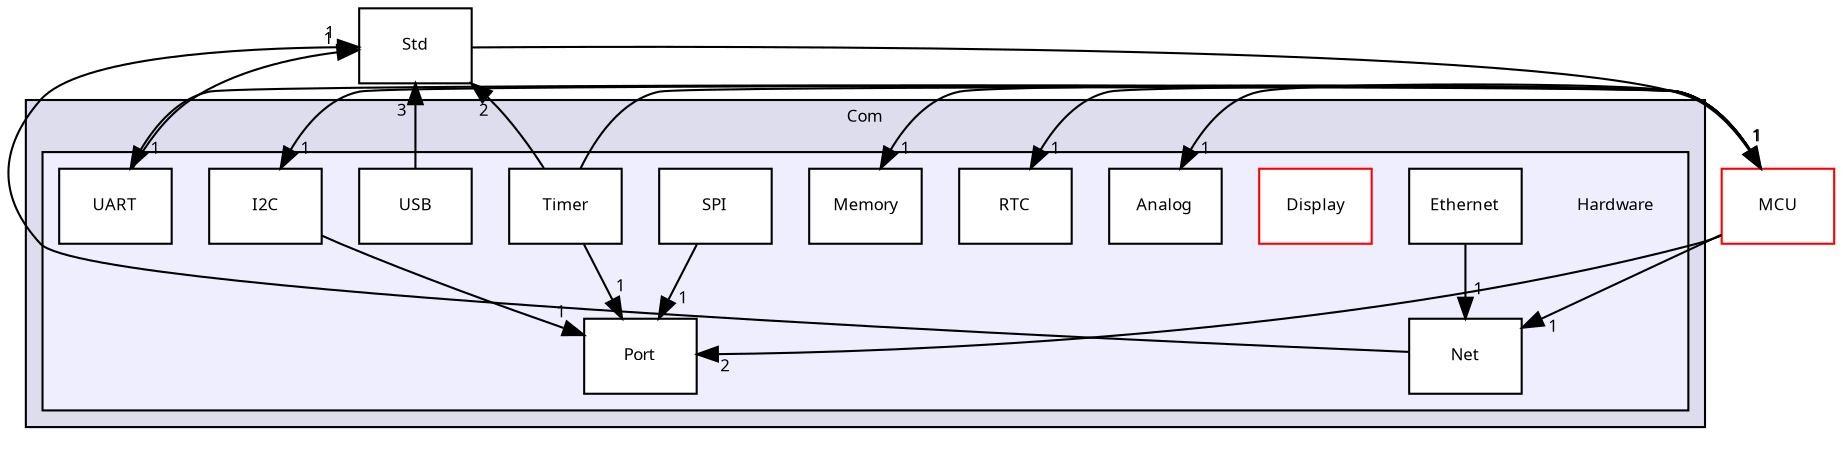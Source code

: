 digraph "Src/Com/Hardware" {
  compound=true
  node [ fontsize="8", fontname="Sans"];
  edge [ labelfontsize="8", labelfontname="Sans"];
  subgraph clusterdir_bd6076192d431881978bb9a63bffcd65 {
    graph [ bgcolor="#ddddee", pencolor="black", label="Com" fontname="Sans", fontsize="8", URL="dir_bd6076192d431881978bb9a63bffcd65.html"]
  subgraph clusterdir_29f4e3bfd8240ce7bca12dff6b06edb8 {
    graph [ bgcolor="#eeeeff", pencolor="black", label="" URL="dir_29f4e3bfd8240ce7bca12dff6b06edb8.html"];
    dir_29f4e3bfd8240ce7bca12dff6b06edb8 [shape=plaintext label="Hardware"];
    dir_1ba535e596a094ab3f6bfb005f4ed71d [shape=box label="Analog" color="black" fillcolor="white" style="filled" URL="dir_1ba535e596a094ab3f6bfb005f4ed71d.html"];
    dir_c4efa1a929874f5e34b259c3a1ad3957 [shape=box label="Display" color="red" fillcolor="white" style="filled" URL="dir_c4efa1a929874f5e34b259c3a1ad3957.html"];
    dir_eb1dc0ba7b88159286aa144a60bf5067 [shape=box label="Ethernet" color="black" fillcolor="white" style="filled" URL="dir_eb1dc0ba7b88159286aa144a60bf5067.html"];
    dir_b5cab330cb9dcc659c76822c352317ff [shape=box label="I2C" color="black" fillcolor="white" style="filled" URL="dir_b5cab330cb9dcc659c76822c352317ff.html"];
    dir_879dfe9fd8c345ba47de6fa82bc223e8 [shape=box label="Memory" color="black" fillcolor="white" style="filled" URL="dir_879dfe9fd8c345ba47de6fa82bc223e8.html"];
    dir_d7219b513f667d287b827e9ac7157b51 [shape=box label="Net" color="black" fillcolor="white" style="filled" URL="dir_d7219b513f667d287b827e9ac7157b51.html"];
    dir_3b60fb6b153bfa47677e14a5d7867dff [shape=box label="Port" color="black" fillcolor="white" style="filled" URL="dir_3b60fb6b153bfa47677e14a5d7867dff.html"];
    dir_c4589924e4385941f932d49f222515fe [shape=box label="RTC" color="black" fillcolor="white" style="filled" URL="dir_c4589924e4385941f932d49f222515fe.html"];
    dir_3eff33112d957db4e6ab891d66633342 [shape=box label="SPI" color="black" fillcolor="white" style="filled" URL="dir_3eff33112d957db4e6ab891d66633342.html"];
    dir_b416c7078b1e3adda8c6fcb275110ca1 [shape=box label="Timer" color="black" fillcolor="white" style="filled" URL="dir_b416c7078b1e3adda8c6fcb275110ca1.html"];
    dir_ac74685e6f5ff2d64859ef6a5c399695 [shape=box label="UART" color="black" fillcolor="white" style="filled" URL="dir_ac74685e6f5ff2d64859ef6a5c399695.html"];
    dir_aac5b348c7723de4061e04c4cb47463f [shape=box label="USB" color="black" fillcolor="white" style="filled" URL="dir_aac5b348c7723de4061e04c4cb47463f.html"];
  }
  }
  dir_9c07b6f6cc004f3a3b80dfa585542b38 [shape=box label="MCU" fillcolor="white" style="filled" color="red" URL="dir_9c07b6f6cc004f3a3b80dfa585542b38.html"];
  dir_c8ac64408d68c845cbd2b74da1aeacd9 [shape=box label="Std" URL="dir_c8ac64408d68c845cbd2b74da1aeacd9.html"];
  dir_d7219b513f667d287b827e9ac7157b51->dir_c8ac64408d68c845cbd2b74da1aeacd9 [headlabel="1", labeldistance=1.5 headhref="dir_000016_000021.html"];
  dir_ac74685e6f5ff2d64859ef6a5c399695->dir_c8ac64408d68c845cbd2b74da1aeacd9 [headlabel="1", labeldistance=1.5 headhref="dir_000022_000021.html"];
  dir_eb1dc0ba7b88159286aa144a60bf5067->dir_d7219b513f667d287b827e9ac7157b51 [headlabel="1", labeldistance=1.5 headhref="dir_000013_000016.html"];
  dir_b5cab330cb9dcc659c76822c352317ff->dir_3b60fb6b153bfa47677e14a5d7867dff [headlabel="1", labeldistance=1.5 headhref="dir_000014_000017.html"];
  dir_3eff33112d957db4e6ab891d66633342->dir_3b60fb6b153bfa47677e14a5d7867dff [headlabel="1", labeldistance=1.5 headhref="dir_000019_000017.html"];
  dir_9c07b6f6cc004f3a3b80dfa585542b38->dir_3b60fb6b153bfa47677e14a5d7867dff [headlabel="2", labeldistance=1.5 headhref="dir_000026_000017.html"];
  dir_9c07b6f6cc004f3a3b80dfa585542b38->dir_d7219b513f667d287b827e9ac7157b51 [headlabel="1", labeldistance=1.5 headhref="dir_000026_000016.html"];
  dir_9c07b6f6cc004f3a3b80dfa585542b38->dir_c4589924e4385941f932d49f222515fe [headlabel="1", labeldistance=1.5 headhref="dir_000026_000018.html"];
  dir_9c07b6f6cc004f3a3b80dfa585542b38->dir_ac74685e6f5ff2d64859ef6a5c399695 [headlabel="1", labeldistance=1.5 headhref="dir_000026_000022.html"];
  dir_9c07b6f6cc004f3a3b80dfa585542b38->dir_b5cab330cb9dcc659c76822c352317ff [headlabel="1", labeldistance=1.5 headhref="dir_000026_000014.html"];
  dir_9c07b6f6cc004f3a3b80dfa585542b38->dir_879dfe9fd8c345ba47de6fa82bc223e8 [headlabel="1", labeldistance=1.5 headhref="dir_000026_000015.html"];
  dir_9c07b6f6cc004f3a3b80dfa585542b38->dir_1ba535e596a094ab3f6bfb005f4ed71d [headlabel="1", labeldistance=1.5 headhref="dir_000026_000010.html"];
  dir_b416c7078b1e3adda8c6fcb275110ca1->dir_3b60fb6b153bfa47677e14a5d7867dff [headlabel="1", labeldistance=1.5 headhref="dir_000020_000017.html"];
  dir_b416c7078b1e3adda8c6fcb275110ca1->dir_9c07b6f6cc004f3a3b80dfa585542b38 [headlabel="1", labeldistance=1.5 headhref="dir_000020_000026.html"];
  dir_b416c7078b1e3adda8c6fcb275110ca1->dir_c8ac64408d68c845cbd2b74da1aeacd9 [headlabel="2", labeldistance=1.5 headhref="dir_000020_000021.html"];
  dir_c8ac64408d68c845cbd2b74da1aeacd9->dir_9c07b6f6cc004f3a3b80dfa585542b38 [headlabel="1", labeldistance=1.5 headhref="dir_000021_000026.html"];
  dir_aac5b348c7723de4061e04c4cb47463f->dir_c8ac64408d68c845cbd2b74da1aeacd9 [headlabel="3", labeldistance=1.5 headhref="dir_000023_000021.html"];
}
